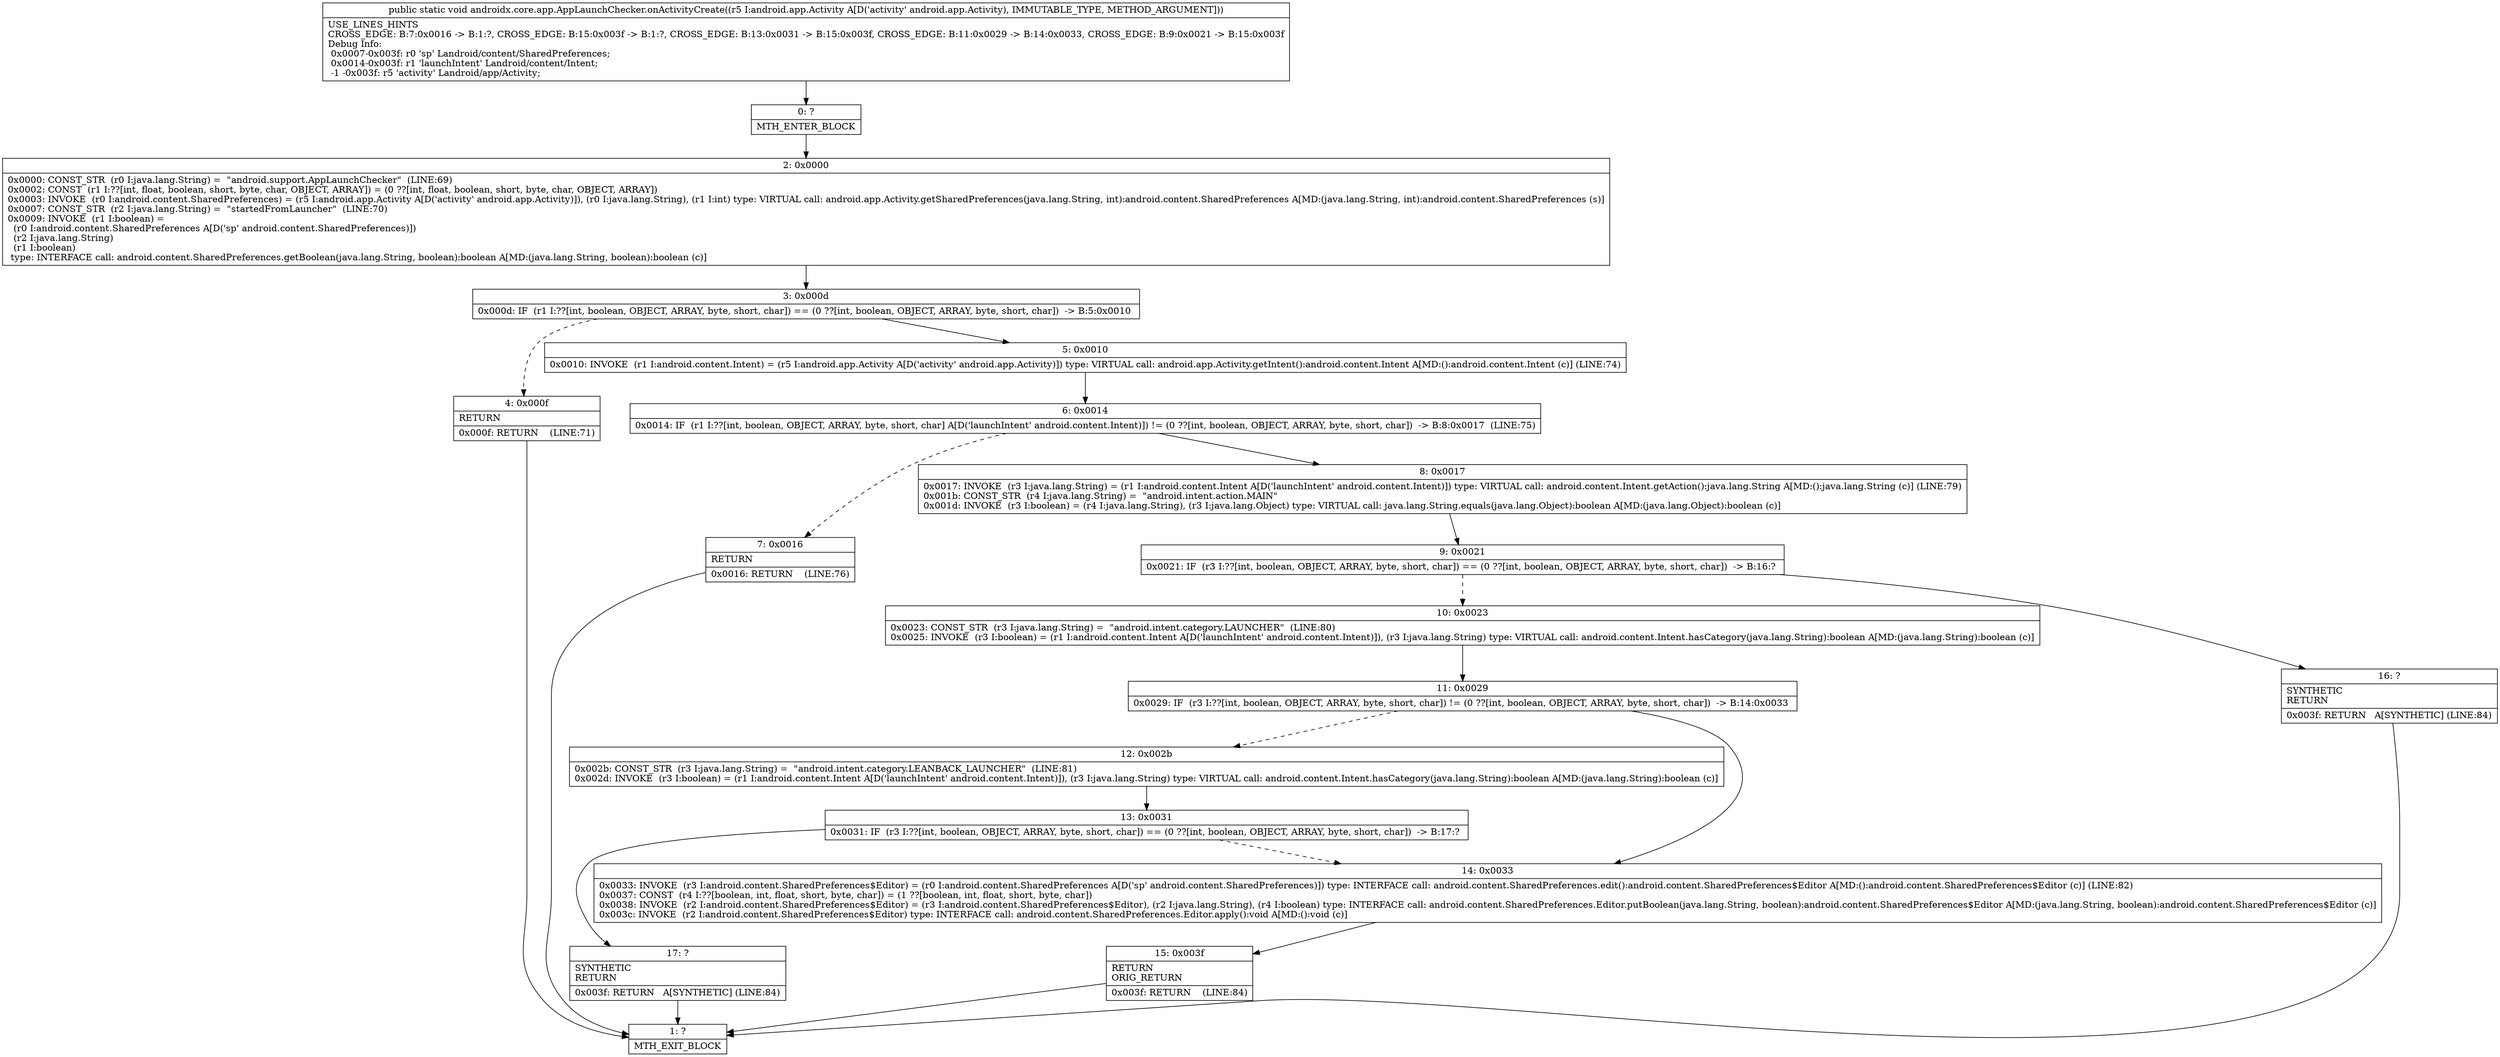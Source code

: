 digraph "CFG forandroidx.core.app.AppLaunchChecker.onActivityCreate(Landroid\/app\/Activity;)V" {
Node_0 [shape=record,label="{0\:\ ?|MTH_ENTER_BLOCK\l}"];
Node_2 [shape=record,label="{2\:\ 0x0000|0x0000: CONST_STR  (r0 I:java.lang.String) =  \"android.support.AppLaunchChecker\"  (LINE:69)\l0x0002: CONST  (r1 I:??[int, float, boolean, short, byte, char, OBJECT, ARRAY]) = (0 ??[int, float, boolean, short, byte, char, OBJECT, ARRAY]) \l0x0003: INVOKE  (r0 I:android.content.SharedPreferences) = (r5 I:android.app.Activity A[D('activity' android.app.Activity)]), (r0 I:java.lang.String), (r1 I:int) type: VIRTUAL call: android.app.Activity.getSharedPreferences(java.lang.String, int):android.content.SharedPreferences A[MD:(java.lang.String, int):android.content.SharedPreferences (s)]\l0x0007: CONST_STR  (r2 I:java.lang.String) =  \"startedFromLauncher\"  (LINE:70)\l0x0009: INVOKE  (r1 I:boolean) = \l  (r0 I:android.content.SharedPreferences A[D('sp' android.content.SharedPreferences)])\l  (r2 I:java.lang.String)\l  (r1 I:boolean)\l type: INTERFACE call: android.content.SharedPreferences.getBoolean(java.lang.String, boolean):boolean A[MD:(java.lang.String, boolean):boolean (c)]\l}"];
Node_3 [shape=record,label="{3\:\ 0x000d|0x000d: IF  (r1 I:??[int, boolean, OBJECT, ARRAY, byte, short, char]) == (0 ??[int, boolean, OBJECT, ARRAY, byte, short, char])  \-\> B:5:0x0010 \l}"];
Node_4 [shape=record,label="{4\:\ 0x000f|RETURN\l|0x000f: RETURN    (LINE:71)\l}"];
Node_1 [shape=record,label="{1\:\ ?|MTH_EXIT_BLOCK\l}"];
Node_5 [shape=record,label="{5\:\ 0x0010|0x0010: INVOKE  (r1 I:android.content.Intent) = (r5 I:android.app.Activity A[D('activity' android.app.Activity)]) type: VIRTUAL call: android.app.Activity.getIntent():android.content.Intent A[MD:():android.content.Intent (c)] (LINE:74)\l}"];
Node_6 [shape=record,label="{6\:\ 0x0014|0x0014: IF  (r1 I:??[int, boolean, OBJECT, ARRAY, byte, short, char] A[D('launchIntent' android.content.Intent)]) != (0 ??[int, boolean, OBJECT, ARRAY, byte, short, char])  \-\> B:8:0x0017  (LINE:75)\l}"];
Node_7 [shape=record,label="{7\:\ 0x0016|RETURN\l|0x0016: RETURN    (LINE:76)\l}"];
Node_8 [shape=record,label="{8\:\ 0x0017|0x0017: INVOKE  (r3 I:java.lang.String) = (r1 I:android.content.Intent A[D('launchIntent' android.content.Intent)]) type: VIRTUAL call: android.content.Intent.getAction():java.lang.String A[MD:():java.lang.String (c)] (LINE:79)\l0x001b: CONST_STR  (r4 I:java.lang.String) =  \"android.intent.action.MAIN\" \l0x001d: INVOKE  (r3 I:boolean) = (r4 I:java.lang.String), (r3 I:java.lang.Object) type: VIRTUAL call: java.lang.String.equals(java.lang.Object):boolean A[MD:(java.lang.Object):boolean (c)]\l}"];
Node_9 [shape=record,label="{9\:\ 0x0021|0x0021: IF  (r3 I:??[int, boolean, OBJECT, ARRAY, byte, short, char]) == (0 ??[int, boolean, OBJECT, ARRAY, byte, short, char])  \-\> B:16:? \l}"];
Node_10 [shape=record,label="{10\:\ 0x0023|0x0023: CONST_STR  (r3 I:java.lang.String) =  \"android.intent.category.LAUNCHER\"  (LINE:80)\l0x0025: INVOKE  (r3 I:boolean) = (r1 I:android.content.Intent A[D('launchIntent' android.content.Intent)]), (r3 I:java.lang.String) type: VIRTUAL call: android.content.Intent.hasCategory(java.lang.String):boolean A[MD:(java.lang.String):boolean (c)]\l}"];
Node_11 [shape=record,label="{11\:\ 0x0029|0x0029: IF  (r3 I:??[int, boolean, OBJECT, ARRAY, byte, short, char]) != (0 ??[int, boolean, OBJECT, ARRAY, byte, short, char])  \-\> B:14:0x0033 \l}"];
Node_12 [shape=record,label="{12\:\ 0x002b|0x002b: CONST_STR  (r3 I:java.lang.String) =  \"android.intent.category.LEANBACK_LAUNCHER\"  (LINE:81)\l0x002d: INVOKE  (r3 I:boolean) = (r1 I:android.content.Intent A[D('launchIntent' android.content.Intent)]), (r3 I:java.lang.String) type: VIRTUAL call: android.content.Intent.hasCategory(java.lang.String):boolean A[MD:(java.lang.String):boolean (c)]\l}"];
Node_13 [shape=record,label="{13\:\ 0x0031|0x0031: IF  (r3 I:??[int, boolean, OBJECT, ARRAY, byte, short, char]) == (0 ??[int, boolean, OBJECT, ARRAY, byte, short, char])  \-\> B:17:? \l}"];
Node_17 [shape=record,label="{17\:\ ?|SYNTHETIC\lRETURN\l|0x003f: RETURN   A[SYNTHETIC] (LINE:84)\l}"];
Node_14 [shape=record,label="{14\:\ 0x0033|0x0033: INVOKE  (r3 I:android.content.SharedPreferences$Editor) = (r0 I:android.content.SharedPreferences A[D('sp' android.content.SharedPreferences)]) type: INTERFACE call: android.content.SharedPreferences.edit():android.content.SharedPreferences$Editor A[MD:():android.content.SharedPreferences$Editor (c)] (LINE:82)\l0x0037: CONST  (r4 I:??[boolean, int, float, short, byte, char]) = (1 ??[boolean, int, float, short, byte, char]) \l0x0038: INVOKE  (r2 I:android.content.SharedPreferences$Editor) = (r3 I:android.content.SharedPreferences$Editor), (r2 I:java.lang.String), (r4 I:boolean) type: INTERFACE call: android.content.SharedPreferences.Editor.putBoolean(java.lang.String, boolean):android.content.SharedPreferences$Editor A[MD:(java.lang.String, boolean):android.content.SharedPreferences$Editor (c)]\l0x003c: INVOKE  (r2 I:android.content.SharedPreferences$Editor) type: INTERFACE call: android.content.SharedPreferences.Editor.apply():void A[MD:():void (c)]\l}"];
Node_15 [shape=record,label="{15\:\ 0x003f|RETURN\lORIG_RETURN\l|0x003f: RETURN    (LINE:84)\l}"];
Node_16 [shape=record,label="{16\:\ ?|SYNTHETIC\lRETURN\l|0x003f: RETURN   A[SYNTHETIC] (LINE:84)\l}"];
MethodNode[shape=record,label="{public static void androidx.core.app.AppLaunchChecker.onActivityCreate((r5 I:android.app.Activity A[D('activity' android.app.Activity), IMMUTABLE_TYPE, METHOD_ARGUMENT]))  | USE_LINES_HINTS\lCROSS_EDGE: B:7:0x0016 \-\> B:1:?, CROSS_EDGE: B:15:0x003f \-\> B:1:?, CROSS_EDGE: B:13:0x0031 \-\> B:15:0x003f, CROSS_EDGE: B:11:0x0029 \-\> B:14:0x0033, CROSS_EDGE: B:9:0x0021 \-\> B:15:0x003f\lDebug Info:\l  0x0007\-0x003f: r0 'sp' Landroid\/content\/SharedPreferences;\l  0x0014\-0x003f: r1 'launchIntent' Landroid\/content\/Intent;\l  \-1 \-0x003f: r5 'activity' Landroid\/app\/Activity;\l}"];
MethodNode -> Node_0;Node_0 -> Node_2;
Node_2 -> Node_3;
Node_3 -> Node_4[style=dashed];
Node_3 -> Node_5;
Node_4 -> Node_1;
Node_5 -> Node_6;
Node_6 -> Node_7[style=dashed];
Node_6 -> Node_8;
Node_7 -> Node_1;
Node_8 -> Node_9;
Node_9 -> Node_10[style=dashed];
Node_9 -> Node_16;
Node_10 -> Node_11;
Node_11 -> Node_12[style=dashed];
Node_11 -> Node_14;
Node_12 -> Node_13;
Node_13 -> Node_14[style=dashed];
Node_13 -> Node_17;
Node_17 -> Node_1;
Node_14 -> Node_15;
Node_15 -> Node_1;
Node_16 -> Node_1;
}

